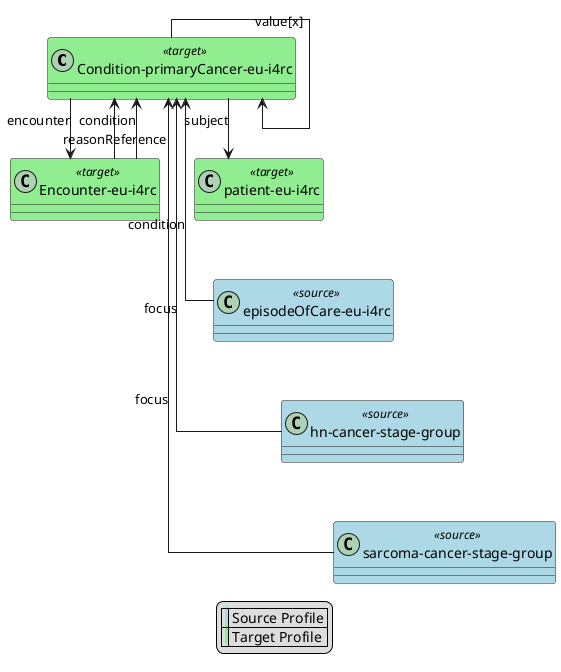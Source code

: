 
@startuml
!define RECTANGLE class
skinparam linetype ortho

skinparam class {
    BackgroundColor<<source>> LightBlue
    BackgroundColor<<target>> LightGreen
}
RECTANGLE ConditionprimaryCancereui4rc as "Condition-primaryCancer-eu-i4rc" <<source>> [[StructureDefinition-Condition-primaryCancer-eu-i4rc.html]]
RECTANGLE Encountereui4rc as "Encounter-eu-i4rc" <<source>> [[StructureDefinition-Condition-primaryCancer-eu-i4rc.html]]
RECTANGLE episodeOfCareeui4rc as "episodeOfCare-eu-i4rc" <<source>> [[StructureDefinition-Condition-primaryCancer-eu-i4rc.html]]
RECTANGLE hncancerstagegroup as "hn-cancer-stage-group" <<source>> [[StructureDefinition-Condition-primaryCancer-eu-i4rc.html]]
RECTANGLE sarcomacancerstagegroup as "sarcoma-cancer-stage-group" <<source>> [[StructureDefinition-Condition-primaryCancer-eu-i4rc.html]]
RECTANGLE ConditionprimaryCancereui4rc as "Condition-primaryCancer-eu-i4rc" <<target>> [[StructureDefinition-Condition-primaryCancer-eu-i4rc.html]]
RECTANGLE patienteui4rc as "patient-eu-i4rc" <<target>> [[StructureDefinition-patient-eu-i4rc.html]]
RECTANGLE Encountereui4rc as "Encounter-eu-i4rc" <<target>> [[StructureDefinition-Encounter-eu-i4rc.html]]
ConditionprimaryCancereui4rc --> ConditionprimaryCancereui4rc : "value[x]"
ConditionprimaryCancereui4rc --> patienteui4rc : "subject"
ConditionprimaryCancereui4rc --> Encountereui4rc : "encounter"
Encountereui4rc --> ConditionprimaryCancereui4rc : "reasonReference"
Encountereui4rc --> ConditionprimaryCancereui4rc : "condition"
episodeOfCareeui4rc --> ConditionprimaryCancereui4rc : "condition"
hncancerstagegroup --> ConditionprimaryCancereui4rc : "focus"
sarcomacancerstagegroup --> ConditionprimaryCancereui4rc : "focus"
ConditionprimaryCancereui4rc -[hidden]-> Encountereui4rc
Encountereui4rc -[hidden]-> episodeOfCareeui4rc
episodeOfCareeui4rc -[hidden]-> hncancerstagegroup
hncancerstagegroup -[hidden]-> sarcomacancerstagegroup

legend
  | <back:LightBlue> | Source Profile |
  | <back:LightGreen> | Target Profile |
endlegend

@enduml
